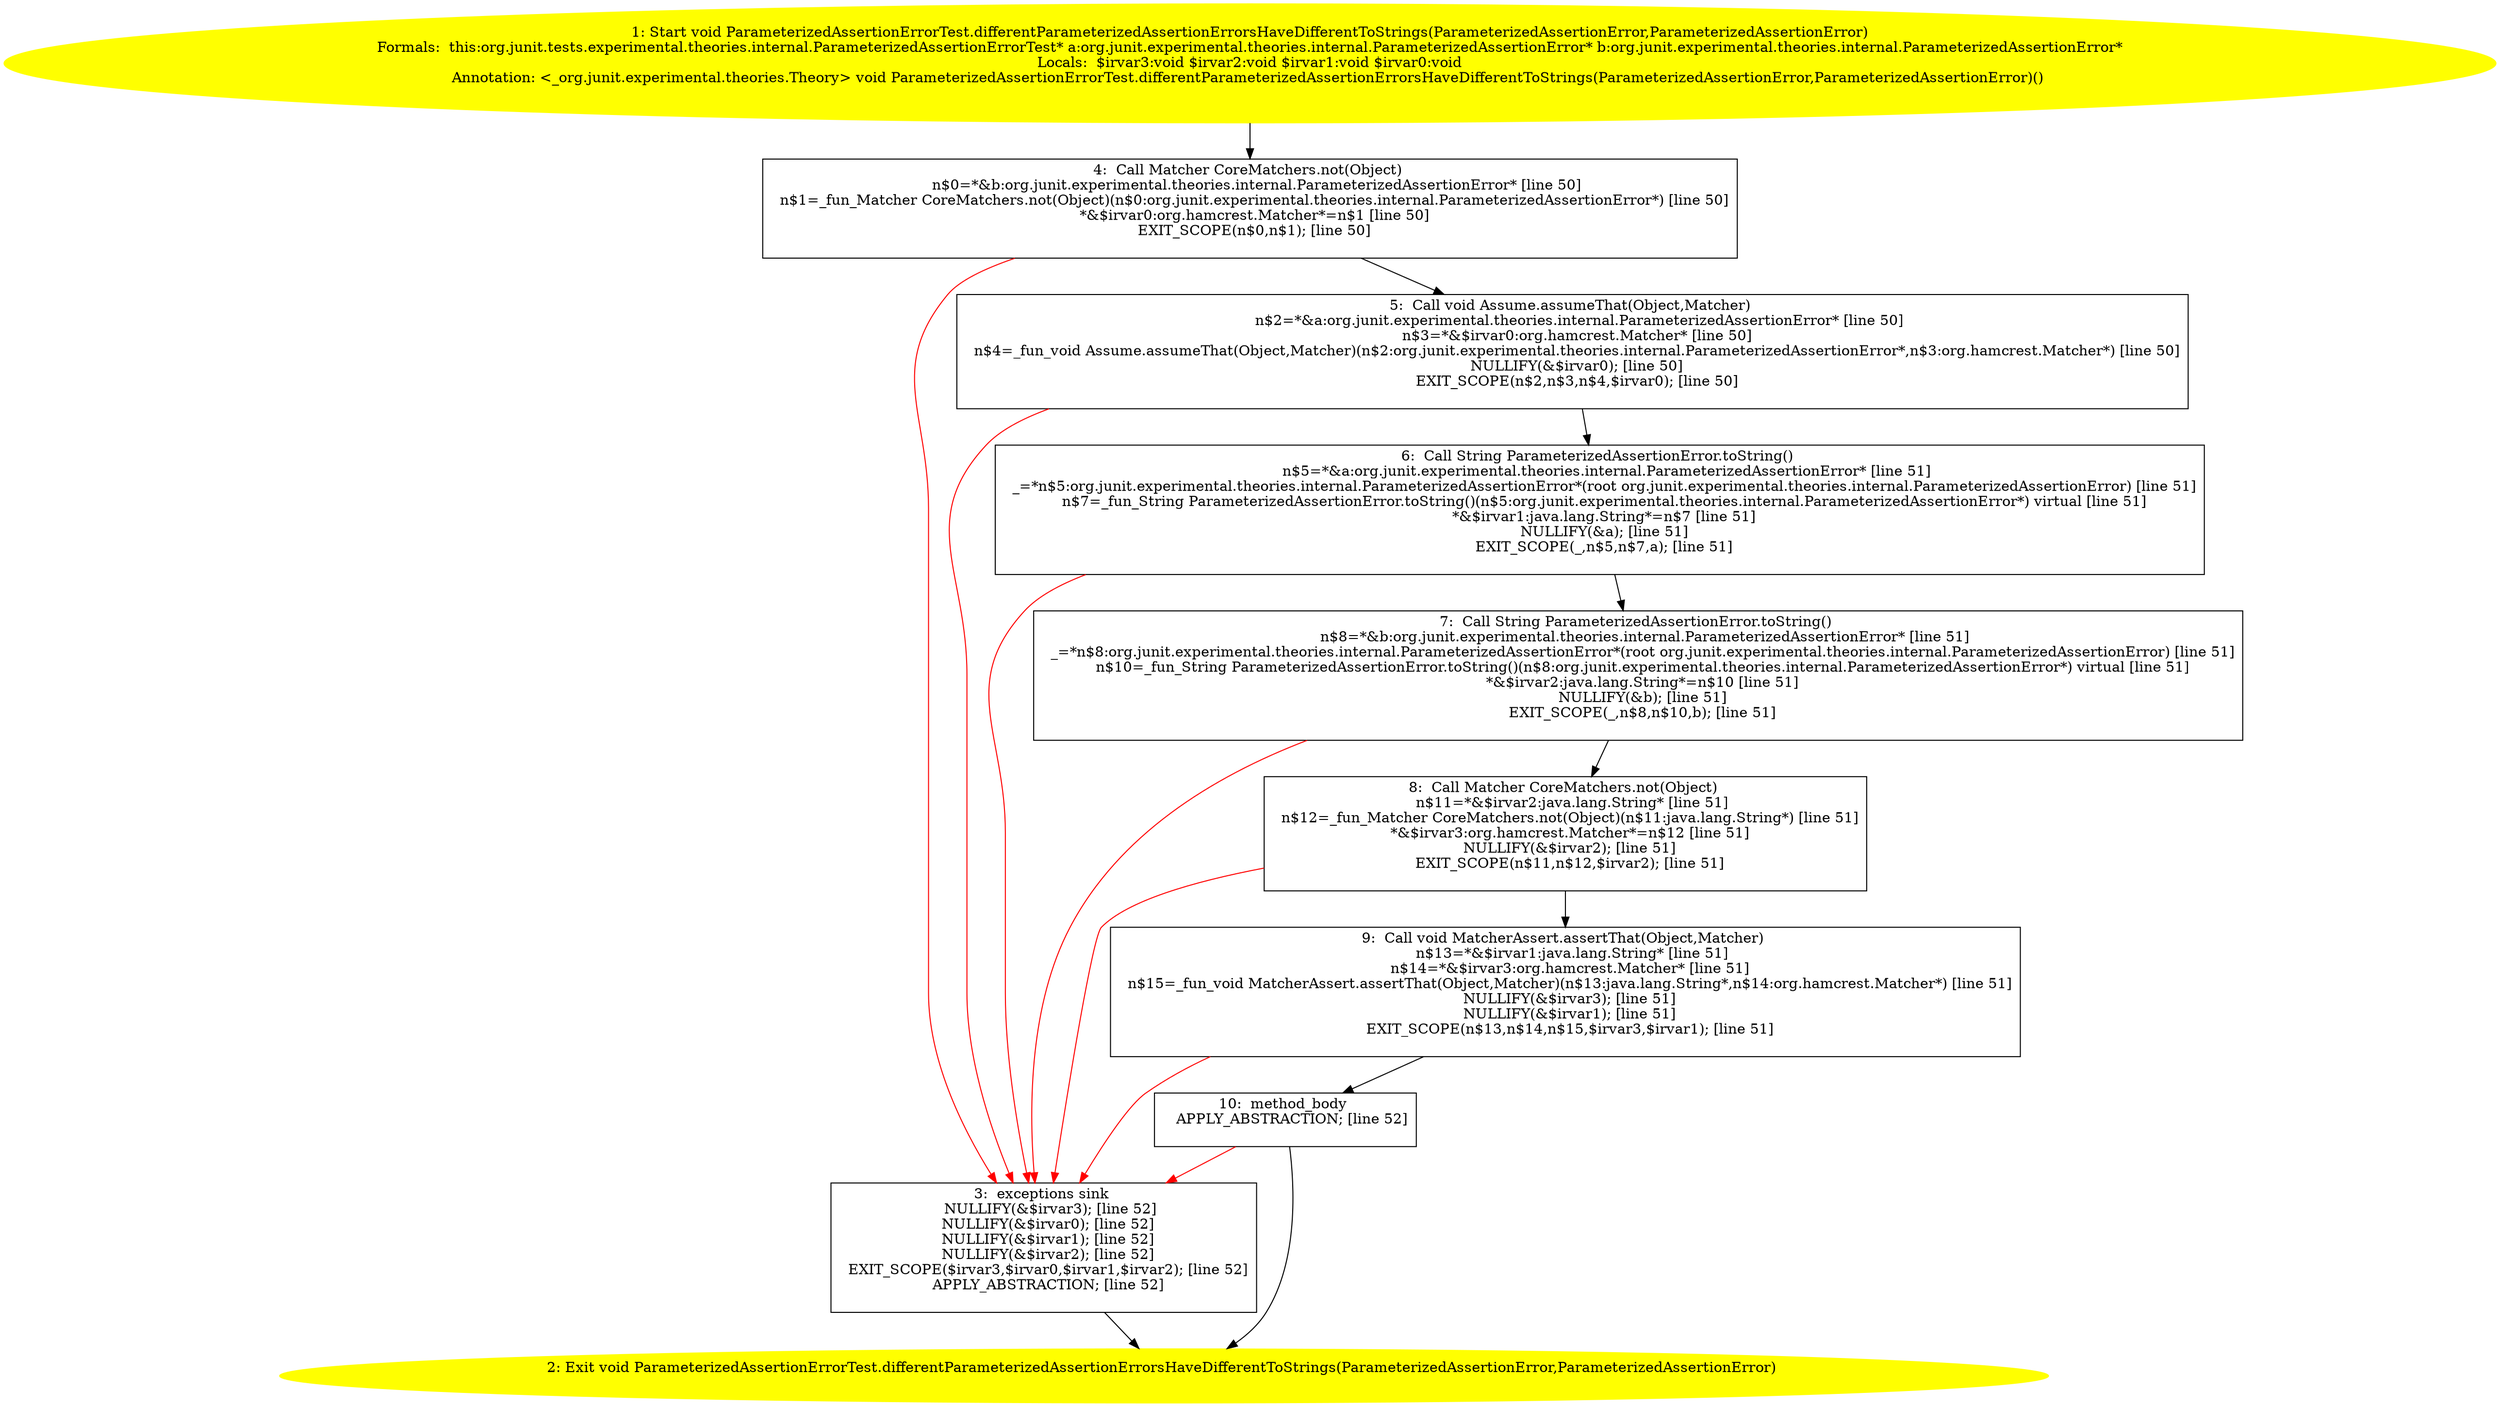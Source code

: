 /* @generated */
digraph cfg {
"org.junit.tests.experimental.theories.internal.ParameterizedAssertionErrorTest.differentParameterize.d7cb7de41cf4a9f6e921287385218263_1" [label="1: Start void ParameterizedAssertionErrorTest.differentParameterizedAssertionErrorsHaveDifferentToStrings(ParameterizedAssertionError,ParameterizedAssertionError)\nFormals:  this:org.junit.tests.experimental.theories.internal.ParameterizedAssertionErrorTest* a:org.junit.experimental.theories.internal.ParameterizedAssertionError* b:org.junit.experimental.theories.internal.ParameterizedAssertionError*\nLocals:  $irvar3:void $irvar2:void $irvar1:void $irvar0:void\nAnnotation: <_org.junit.experimental.theories.Theory> void ParameterizedAssertionErrorTest.differentParameterizedAssertionErrorsHaveDifferentToStrings(ParameterizedAssertionError,ParameterizedAssertionError)() \n  " color=yellow style=filled]
	

	 "org.junit.tests.experimental.theories.internal.ParameterizedAssertionErrorTest.differentParameterize.d7cb7de41cf4a9f6e921287385218263_1" -> "org.junit.tests.experimental.theories.internal.ParameterizedAssertionErrorTest.differentParameterize.d7cb7de41cf4a9f6e921287385218263_4" ;
"org.junit.tests.experimental.theories.internal.ParameterizedAssertionErrorTest.differentParameterize.d7cb7de41cf4a9f6e921287385218263_2" [label="2: Exit void ParameterizedAssertionErrorTest.differentParameterizedAssertionErrorsHaveDifferentToStrings(ParameterizedAssertionError,ParameterizedAssertionError) \n  " color=yellow style=filled]
	

"org.junit.tests.experimental.theories.internal.ParameterizedAssertionErrorTest.differentParameterize.d7cb7de41cf4a9f6e921287385218263_3" [label="3:  exceptions sink \n   NULLIFY(&$irvar3); [line 52]\n  NULLIFY(&$irvar0); [line 52]\n  NULLIFY(&$irvar1); [line 52]\n  NULLIFY(&$irvar2); [line 52]\n  EXIT_SCOPE($irvar3,$irvar0,$irvar1,$irvar2); [line 52]\n  APPLY_ABSTRACTION; [line 52]\n " shape="box"]
	

	 "org.junit.tests.experimental.theories.internal.ParameterizedAssertionErrorTest.differentParameterize.d7cb7de41cf4a9f6e921287385218263_3" -> "org.junit.tests.experimental.theories.internal.ParameterizedAssertionErrorTest.differentParameterize.d7cb7de41cf4a9f6e921287385218263_2" ;
"org.junit.tests.experimental.theories.internal.ParameterizedAssertionErrorTest.differentParameterize.d7cb7de41cf4a9f6e921287385218263_4" [label="4:  Call Matcher CoreMatchers.not(Object) \n   n$0=*&b:org.junit.experimental.theories.internal.ParameterizedAssertionError* [line 50]\n  n$1=_fun_Matcher CoreMatchers.not(Object)(n$0:org.junit.experimental.theories.internal.ParameterizedAssertionError*) [line 50]\n  *&$irvar0:org.hamcrest.Matcher*=n$1 [line 50]\n  EXIT_SCOPE(n$0,n$1); [line 50]\n " shape="box"]
	

	 "org.junit.tests.experimental.theories.internal.ParameterizedAssertionErrorTest.differentParameterize.d7cb7de41cf4a9f6e921287385218263_4" -> "org.junit.tests.experimental.theories.internal.ParameterizedAssertionErrorTest.differentParameterize.d7cb7de41cf4a9f6e921287385218263_5" ;
	 "org.junit.tests.experimental.theories.internal.ParameterizedAssertionErrorTest.differentParameterize.d7cb7de41cf4a9f6e921287385218263_4" -> "org.junit.tests.experimental.theories.internal.ParameterizedAssertionErrorTest.differentParameterize.d7cb7de41cf4a9f6e921287385218263_3" [color="red" ];
"org.junit.tests.experimental.theories.internal.ParameterizedAssertionErrorTest.differentParameterize.d7cb7de41cf4a9f6e921287385218263_5" [label="5:  Call void Assume.assumeThat(Object,Matcher) \n   n$2=*&a:org.junit.experimental.theories.internal.ParameterizedAssertionError* [line 50]\n  n$3=*&$irvar0:org.hamcrest.Matcher* [line 50]\n  n$4=_fun_void Assume.assumeThat(Object,Matcher)(n$2:org.junit.experimental.theories.internal.ParameterizedAssertionError*,n$3:org.hamcrest.Matcher*) [line 50]\n  NULLIFY(&$irvar0); [line 50]\n  EXIT_SCOPE(n$2,n$3,n$4,$irvar0); [line 50]\n " shape="box"]
	

	 "org.junit.tests.experimental.theories.internal.ParameterizedAssertionErrorTest.differentParameterize.d7cb7de41cf4a9f6e921287385218263_5" -> "org.junit.tests.experimental.theories.internal.ParameterizedAssertionErrorTest.differentParameterize.d7cb7de41cf4a9f6e921287385218263_6" ;
	 "org.junit.tests.experimental.theories.internal.ParameterizedAssertionErrorTest.differentParameterize.d7cb7de41cf4a9f6e921287385218263_5" -> "org.junit.tests.experimental.theories.internal.ParameterizedAssertionErrorTest.differentParameterize.d7cb7de41cf4a9f6e921287385218263_3" [color="red" ];
"org.junit.tests.experimental.theories.internal.ParameterizedAssertionErrorTest.differentParameterize.d7cb7de41cf4a9f6e921287385218263_6" [label="6:  Call String ParameterizedAssertionError.toString() \n   n$5=*&a:org.junit.experimental.theories.internal.ParameterizedAssertionError* [line 51]\n  _=*n$5:org.junit.experimental.theories.internal.ParameterizedAssertionError*(root org.junit.experimental.theories.internal.ParameterizedAssertionError) [line 51]\n  n$7=_fun_String ParameterizedAssertionError.toString()(n$5:org.junit.experimental.theories.internal.ParameterizedAssertionError*) virtual [line 51]\n  *&$irvar1:java.lang.String*=n$7 [line 51]\n  NULLIFY(&a); [line 51]\n  EXIT_SCOPE(_,n$5,n$7,a); [line 51]\n " shape="box"]
	

	 "org.junit.tests.experimental.theories.internal.ParameterizedAssertionErrorTest.differentParameterize.d7cb7de41cf4a9f6e921287385218263_6" -> "org.junit.tests.experimental.theories.internal.ParameterizedAssertionErrorTest.differentParameterize.d7cb7de41cf4a9f6e921287385218263_7" ;
	 "org.junit.tests.experimental.theories.internal.ParameterizedAssertionErrorTest.differentParameterize.d7cb7de41cf4a9f6e921287385218263_6" -> "org.junit.tests.experimental.theories.internal.ParameterizedAssertionErrorTest.differentParameterize.d7cb7de41cf4a9f6e921287385218263_3" [color="red" ];
"org.junit.tests.experimental.theories.internal.ParameterizedAssertionErrorTest.differentParameterize.d7cb7de41cf4a9f6e921287385218263_7" [label="7:  Call String ParameterizedAssertionError.toString() \n   n$8=*&b:org.junit.experimental.theories.internal.ParameterizedAssertionError* [line 51]\n  _=*n$8:org.junit.experimental.theories.internal.ParameterizedAssertionError*(root org.junit.experimental.theories.internal.ParameterizedAssertionError) [line 51]\n  n$10=_fun_String ParameterizedAssertionError.toString()(n$8:org.junit.experimental.theories.internal.ParameterizedAssertionError*) virtual [line 51]\n  *&$irvar2:java.lang.String*=n$10 [line 51]\n  NULLIFY(&b); [line 51]\n  EXIT_SCOPE(_,n$8,n$10,b); [line 51]\n " shape="box"]
	

	 "org.junit.tests.experimental.theories.internal.ParameterizedAssertionErrorTest.differentParameterize.d7cb7de41cf4a9f6e921287385218263_7" -> "org.junit.tests.experimental.theories.internal.ParameterizedAssertionErrorTest.differentParameterize.d7cb7de41cf4a9f6e921287385218263_8" ;
	 "org.junit.tests.experimental.theories.internal.ParameterizedAssertionErrorTest.differentParameterize.d7cb7de41cf4a9f6e921287385218263_7" -> "org.junit.tests.experimental.theories.internal.ParameterizedAssertionErrorTest.differentParameterize.d7cb7de41cf4a9f6e921287385218263_3" [color="red" ];
"org.junit.tests.experimental.theories.internal.ParameterizedAssertionErrorTest.differentParameterize.d7cb7de41cf4a9f6e921287385218263_8" [label="8:  Call Matcher CoreMatchers.not(Object) \n   n$11=*&$irvar2:java.lang.String* [line 51]\n  n$12=_fun_Matcher CoreMatchers.not(Object)(n$11:java.lang.String*) [line 51]\n  *&$irvar3:org.hamcrest.Matcher*=n$12 [line 51]\n  NULLIFY(&$irvar2); [line 51]\n  EXIT_SCOPE(n$11,n$12,$irvar2); [line 51]\n " shape="box"]
	

	 "org.junit.tests.experimental.theories.internal.ParameterizedAssertionErrorTest.differentParameterize.d7cb7de41cf4a9f6e921287385218263_8" -> "org.junit.tests.experimental.theories.internal.ParameterizedAssertionErrorTest.differentParameterize.d7cb7de41cf4a9f6e921287385218263_9" ;
	 "org.junit.tests.experimental.theories.internal.ParameterizedAssertionErrorTest.differentParameterize.d7cb7de41cf4a9f6e921287385218263_8" -> "org.junit.tests.experimental.theories.internal.ParameterizedAssertionErrorTest.differentParameterize.d7cb7de41cf4a9f6e921287385218263_3" [color="red" ];
"org.junit.tests.experimental.theories.internal.ParameterizedAssertionErrorTest.differentParameterize.d7cb7de41cf4a9f6e921287385218263_9" [label="9:  Call void MatcherAssert.assertThat(Object,Matcher) \n   n$13=*&$irvar1:java.lang.String* [line 51]\n  n$14=*&$irvar3:org.hamcrest.Matcher* [line 51]\n  n$15=_fun_void MatcherAssert.assertThat(Object,Matcher)(n$13:java.lang.String*,n$14:org.hamcrest.Matcher*) [line 51]\n  NULLIFY(&$irvar3); [line 51]\n  NULLIFY(&$irvar1); [line 51]\n  EXIT_SCOPE(n$13,n$14,n$15,$irvar3,$irvar1); [line 51]\n " shape="box"]
	

	 "org.junit.tests.experimental.theories.internal.ParameterizedAssertionErrorTest.differentParameterize.d7cb7de41cf4a9f6e921287385218263_9" -> "org.junit.tests.experimental.theories.internal.ParameterizedAssertionErrorTest.differentParameterize.d7cb7de41cf4a9f6e921287385218263_10" ;
	 "org.junit.tests.experimental.theories.internal.ParameterizedAssertionErrorTest.differentParameterize.d7cb7de41cf4a9f6e921287385218263_9" -> "org.junit.tests.experimental.theories.internal.ParameterizedAssertionErrorTest.differentParameterize.d7cb7de41cf4a9f6e921287385218263_3" [color="red" ];
"org.junit.tests.experimental.theories.internal.ParameterizedAssertionErrorTest.differentParameterize.d7cb7de41cf4a9f6e921287385218263_10" [label="10:  method_body \n   APPLY_ABSTRACTION; [line 52]\n " shape="box"]
	

	 "org.junit.tests.experimental.theories.internal.ParameterizedAssertionErrorTest.differentParameterize.d7cb7de41cf4a9f6e921287385218263_10" -> "org.junit.tests.experimental.theories.internal.ParameterizedAssertionErrorTest.differentParameterize.d7cb7de41cf4a9f6e921287385218263_2" ;
	 "org.junit.tests.experimental.theories.internal.ParameterizedAssertionErrorTest.differentParameterize.d7cb7de41cf4a9f6e921287385218263_10" -> "org.junit.tests.experimental.theories.internal.ParameterizedAssertionErrorTest.differentParameterize.d7cb7de41cf4a9f6e921287385218263_3" [color="red" ];
}
